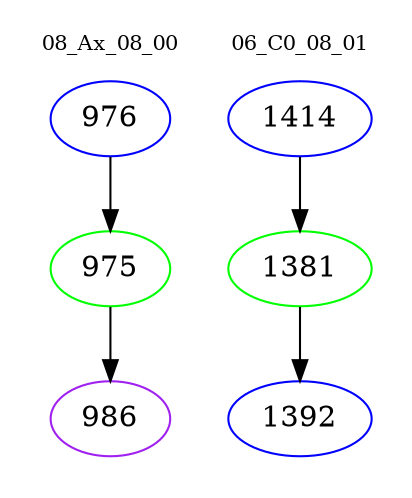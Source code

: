 digraph{
subgraph cluster_0 {
color = white
label = "08_Ax_08_00";
fontsize=10;
T0_976 [label="976", color="blue"]
T0_976 -> T0_975 [color="black"]
T0_975 [label="975", color="green"]
T0_975 -> T0_986 [color="black"]
T0_986 [label="986", color="purple"]
}
subgraph cluster_1 {
color = white
label = "06_C0_08_01";
fontsize=10;
T1_1414 [label="1414", color="blue"]
T1_1414 -> T1_1381 [color="black"]
T1_1381 [label="1381", color="green"]
T1_1381 -> T1_1392 [color="black"]
T1_1392 [label="1392", color="blue"]
}
}
